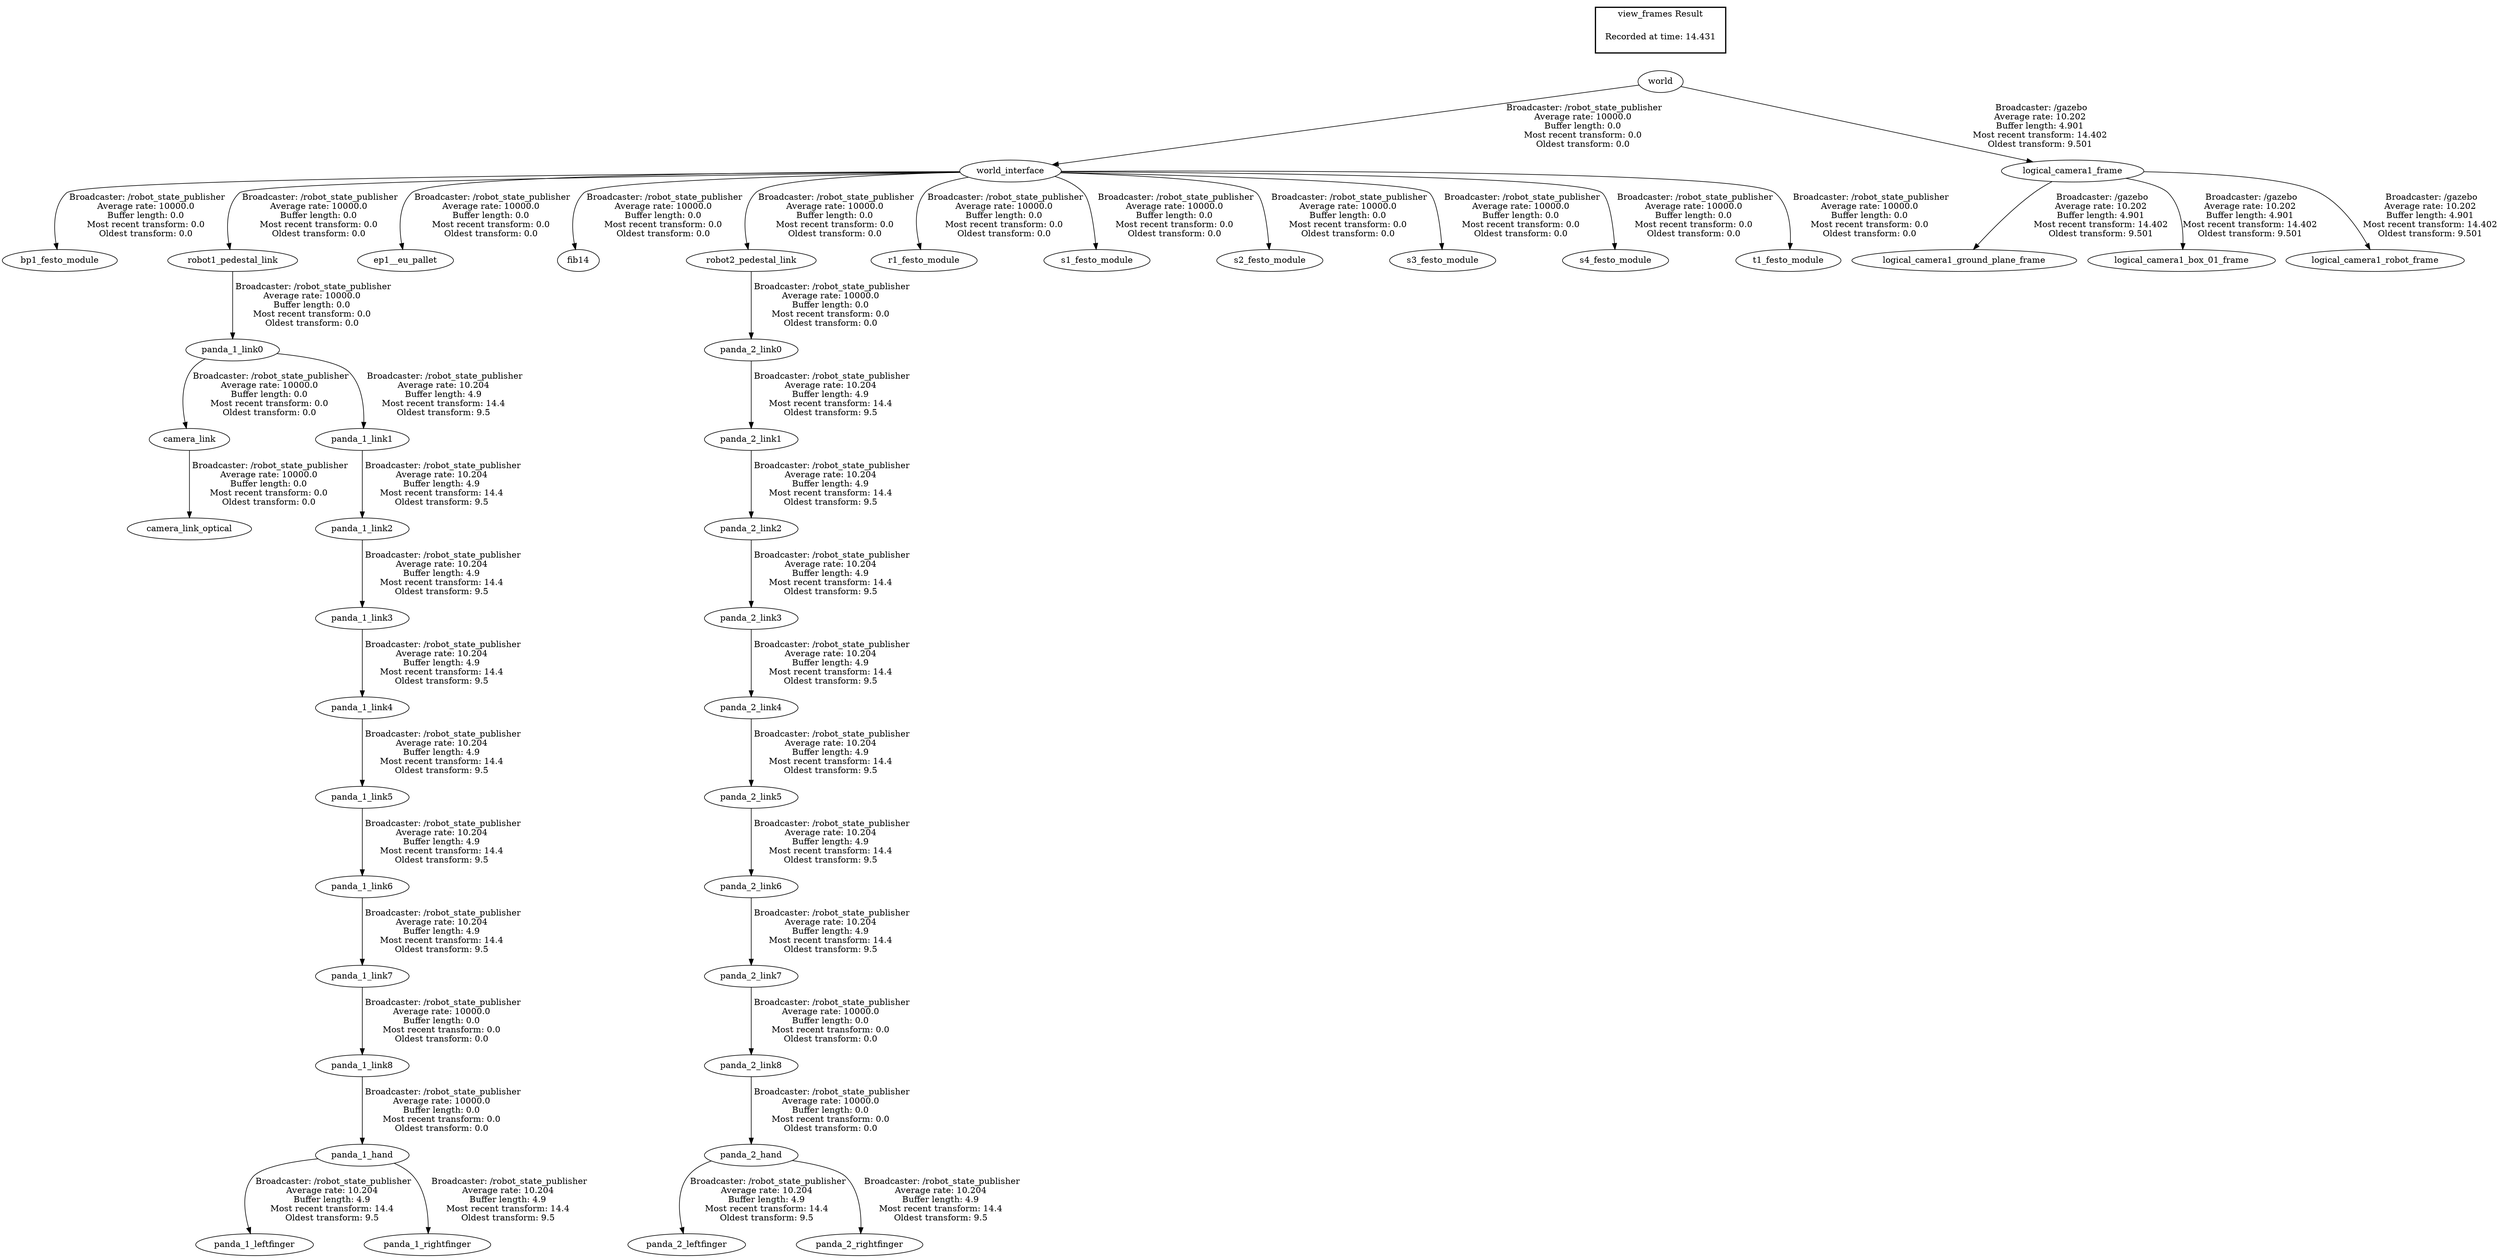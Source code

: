 digraph G {
"world_interface" -> "bp1_festo_module"[label=" Broadcaster: /robot_state_publisher\nAverage rate: 10000.0\nBuffer length: 0.0\nMost recent transform: 0.0\nOldest transform: 0.0\n"];
"world" -> "world_interface"[label=" Broadcaster: /robot_state_publisher\nAverage rate: 10000.0\nBuffer length: 0.0\nMost recent transform: 0.0\nOldest transform: 0.0\n"];
"panda_1_link0" -> "camera_link"[label=" Broadcaster: /robot_state_publisher\nAverage rate: 10000.0\nBuffer length: 0.0\nMost recent transform: 0.0\nOldest transform: 0.0\n"];
"robot1_pedestal_link" -> "panda_1_link0"[label=" Broadcaster: /robot_state_publisher\nAverage rate: 10000.0\nBuffer length: 0.0\nMost recent transform: 0.0\nOldest transform: 0.0\n"];
"camera_link" -> "camera_link_optical"[label=" Broadcaster: /robot_state_publisher\nAverage rate: 10000.0\nBuffer length: 0.0\nMost recent transform: 0.0\nOldest transform: 0.0\n"];
"world_interface" -> "ep1__eu_pallet"[label=" Broadcaster: /robot_state_publisher\nAverage rate: 10000.0\nBuffer length: 0.0\nMost recent transform: 0.0\nOldest transform: 0.0\n"];
"world_interface" -> "fib14"[label=" Broadcaster: /robot_state_publisher\nAverage rate: 10000.0\nBuffer length: 0.0\nMost recent transform: 0.0\nOldest transform: 0.0\n"];
"panda_1_link8" -> "panda_1_hand"[label=" Broadcaster: /robot_state_publisher\nAverage rate: 10000.0\nBuffer length: 0.0\nMost recent transform: 0.0\nOldest transform: 0.0\n"];
"panda_1_link7" -> "panda_1_link8"[label=" Broadcaster: /robot_state_publisher\nAverage rate: 10000.0\nBuffer length: 0.0\nMost recent transform: 0.0\nOldest transform: 0.0\n"];
"panda_1_link6" -> "panda_1_link7"[label=" Broadcaster: /robot_state_publisher\nAverage rate: 10.204\nBuffer length: 4.9\nMost recent transform: 14.4\nOldest transform: 9.5\n"];
"world_interface" -> "robot1_pedestal_link"[label=" Broadcaster: /robot_state_publisher\nAverage rate: 10000.0\nBuffer length: 0.0\nMost recent transform: 0.0\nOldest transform: 0.0\n"];
"panda_2_link8" -> "panda_2_hand"[label=" Broadcaster: /robot_state_publisher\nAverage rate: 10000.0\nBuffer length: 0.0\nMost recent transform: 0.0\nOldest transform: 0.0\n"];
"panda_2_link7" -> "panda_2_link8"[label=" Broadcaster: /robot_state_publisher\nAverage rate: 10000.0\nBuffer length: 0.0\nMost recent transform: 0.0\nOldest transform: 0.0\n"];
"panda_2_link6" -> "panda_2_link7"[label=" Broadcaster: /robot_state_publisher\nAverage rate: 10.204\nBuffer length: 4.9\nMost recent transform: 14.4\nOldest transform: 9.5\n"];
"robot2_pedestal_link" -> "panda_2_link0"[label=" Broadcaster: /robot_state_publisher\nAverage rate: 10000.0\nBuffer length: 0.0\nMost recent transform: 0.0\nOldest transform: 0.0\n"];
"world_interface" -> "robot2_pedestal_link"[label=" Broadcaster: /robot_state_publisher\nAverage rate: 10000.0\nBuffer length: 0.0\nMost recent transform: 0.0\nOldest transform: 0.0\n"];
"world_interface" -> "r1_festo_module"[label=" Broadcaster: /robot_state_publisher\nAverage rate: 10000.0\nBuffer length: 0.0\nMost recent transform: 0.0\nOldest transform: 0.0\n"];
"world_interface" -> "s1_festo_module"[label=" Broadcaster: /robot_state_publisher\nAverage rate: 10000.0\nBuffer length: 0.0\nMost recent transform: 0.0\nOldest transform: 0.0\n"];
"world_interface" -> "s2_festo_module"[label=" Broadcaster: /robot_state_publisher\nAverage rate: 10000.0\nBuffer length: 0.0\nMost recent transform: 0.0\nOldest transform: 0.0\n"];
"world_interface" -> "s3_festo_module"[label=" Broadcaster: /robot_state_publisher\nAverage rate: 10000.0\nBuffer length: 0.0\nMost recent transform: 0.0\nOldest transform: 0.0\n"];
"world_interface" -> "s4_festo_module"[label=" Broadcaster: /robot_state_publisher\nAverage rate: 10000.0\nBuffer length: 0.0\nMost recent transform: 0.0\nOldest transform: 0.0\n"];
"world_interface" -> "t1_festo_module"[label=" Broadcaster: /robot_state_publisher\nAverage rate: 10000.0\nBuffer length: 0.0\nMost recent transform: 0.0\nOldest transform: 0.0\n"];
"panda_1_hand" -> "panda_1_leftfinger"[label=" Broadcaster: /robot_state_publisher\nAverage rate: 10.204\nBuffer length: 4.9\nMost recent transform: 14.4\nOldest transform: 9.5\n"];
"panda_1_hand" -> "panda_1_rightfinger"[label=" Broadcaster: /robot_state_publisher\nAverage rate: 10.204\nBuffer length: 4.9\nMost recent transform: 14.4\nOldest transform: 9.5\n"];
"panda_1_link0" -> "panda_1_link1"[label=" Broadcaster: /robot_state_publisher\nAverage rate: 10.204\nBuffer length: 4.9\nMost recent transform: 14.4\nOldest transform: 9.5\n"];
"panda_1_link1" -> "panda_1_link2"[label=" Broadcaster: /robot_state_publisher\nAverage rate: 10.204\nBuffer length: 4.9\nMost recent transform: 14.4\nOldest transform: 9.5\n"];
"panda_1_link2" -> "panda_1_link3"[label=" Broadcaster: /robot_state_publisher\nAverage rate: 10.204\nBuffer length: 4.9\nMost recent transform: 14.4\nOldest transform: 9.5\n"];
"panda_1_link3" -> "panda_1_link4"[label=" Broadcaster: /robot_state_publisher\nAverage rate: 10.204\nBuffer length: 4.9\nMost recent transform: 14.4\nOldest transform: 9.5\n"];
"panda_1_link4" -> "panda_1_link5"[label=" Broadcaster: /robot_state_publisher\nAverage rate: 10.204\nBuffer length: 4.9\nMost recent transform: 14.4\nOldest transform: 9.5\n"];
"panda_1_link5" -> "panda_1_link6"[label=" Broadcaster: /robot_state_publisher\nAverage rate: 10.204\nBuffer length: 4.9\nMost recent transform: 14.4\nOldest transform: 9.5\n"];
"panda_2_hand" -> "panda_2_leftfinger"[label=" Broadcaster: /robot_state_publisher\nAverage rate: 10.204\nBuffer length: 4.9\nMost recent transform: 14.4\nOldest transform: 9.5\n"];
"panda_2_hand" -> "panda_2_rightfinger"[label=" Broadcaster: /robot_state_publisher\nAverage rate: 10.204\nBuffer length: 4.9\nMost recent transform: 14.4\nOldest transform: 9.5\n"];
"panda_2_link0" -> "panda_2_link1"[label=" Broadcaster: /robot_state_publisher\nAverage rate: 10.204\nBuffer length: 4.9\nMost recent transform: 14.4\nOldest transform: 9.5\n"];
"panda_2_link1" -> "panda_2_link2"[label=" Broadcaster: /robot_state_publisher\nAverage rate: 10.204\nBuffer length: 4.9\nMost recent transform: 14.4\nOldest transform: 9.5\n"];
"panda_2_link2" -> "panda_2_link3"[label=" Broadcaster: /robot_state_publisher\nAverage rate: 10.204\nBuffer length: 4.9\nMost recent transform: 14.4\nOldest transform: 9.5\n"];
"panda_2_link3" -> "panda_2_link4"[label=" Broadcaster: /robot_state_publisher\nAverage rate: 10.204\nBuffer length: 4.9\nMost recent transform: 14.4\nOldest transform: 9.5\n"];
"panda_2_link4" -> "panda_2_link5"[label=" Broadcaster: /robot_state_publisher\nAverage rate: 10.204\nBuffer length: 4.9\nMost recent transform: 14.4\nOldest transform: 9.5\n"];
"panda_2_link5" -> "panda_2_link6"[label=" Broadcaster: /robot_state_publisher\nAverage rate: 10.204\nBuffer length: 4.9\nMost recent transform: 14.4\nOldest transform: 9.5\n"];
"world" -> "logical_camera1_frame"[label=" Broadcaster: /gazebo\nAverage rate: 10.202\nBuffer length: 4.901\nMost recent transform: 14.402\nOldest transform: 9.501\n"];
"logical_camera1_frame" -> "logical_camera1_ground_plane_frame"[label=" Broadcaster: /gazebo\nAverage rate: 10.202\nBuffer length: 4.901\nMost recent transform: 14.402\nOldest transform: 9.501\n"];
"logical_camera1_frame" -> "logical_camera1_box_01_frame"[label=" Broadcaster: /gazebo\nAverage rate: 10.202\nBuffer length: 4.901\nMost recent transform: 14.402\nOldest transform: 9.501\n"];
"logical_camera1_frame" -> "logical_camera1_robot_frame"[label=" Broadcaster: /gazebo\nAverage rate: 10.202\nBuffer length: 4.901\nMost recent transform: 14.402\nOldest transform: 9.501\n"];
edge [style=invis];
 subgraph cluster_legend { style=bold; color=black; label ="view_frames Result";
"Recorded at time: 14.431"[ shape=plaintext ] ;
}->"world";
}